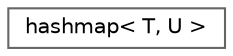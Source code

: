 digraph "Graphical Class Hierarchy"
{
 // LATEX_PDF_SIZE
  bgcolor="transparent";
  edge [fontname=Helvetica,fontsize=10,labelfontname=Helvetica,labelfontsize=10];
  node [fontname=Helvetica,fontsize=10,shape=box,height=0.2,width=0.4];
  rankdir="LR";
  Node0 [label="hashmap\< T, U \>",height=0.2,width=0.4,color="grey40", fillcolor="white", style="filled",URL="$classhashmap.html",tooltip="A simple hashmap class implementation."];
}

